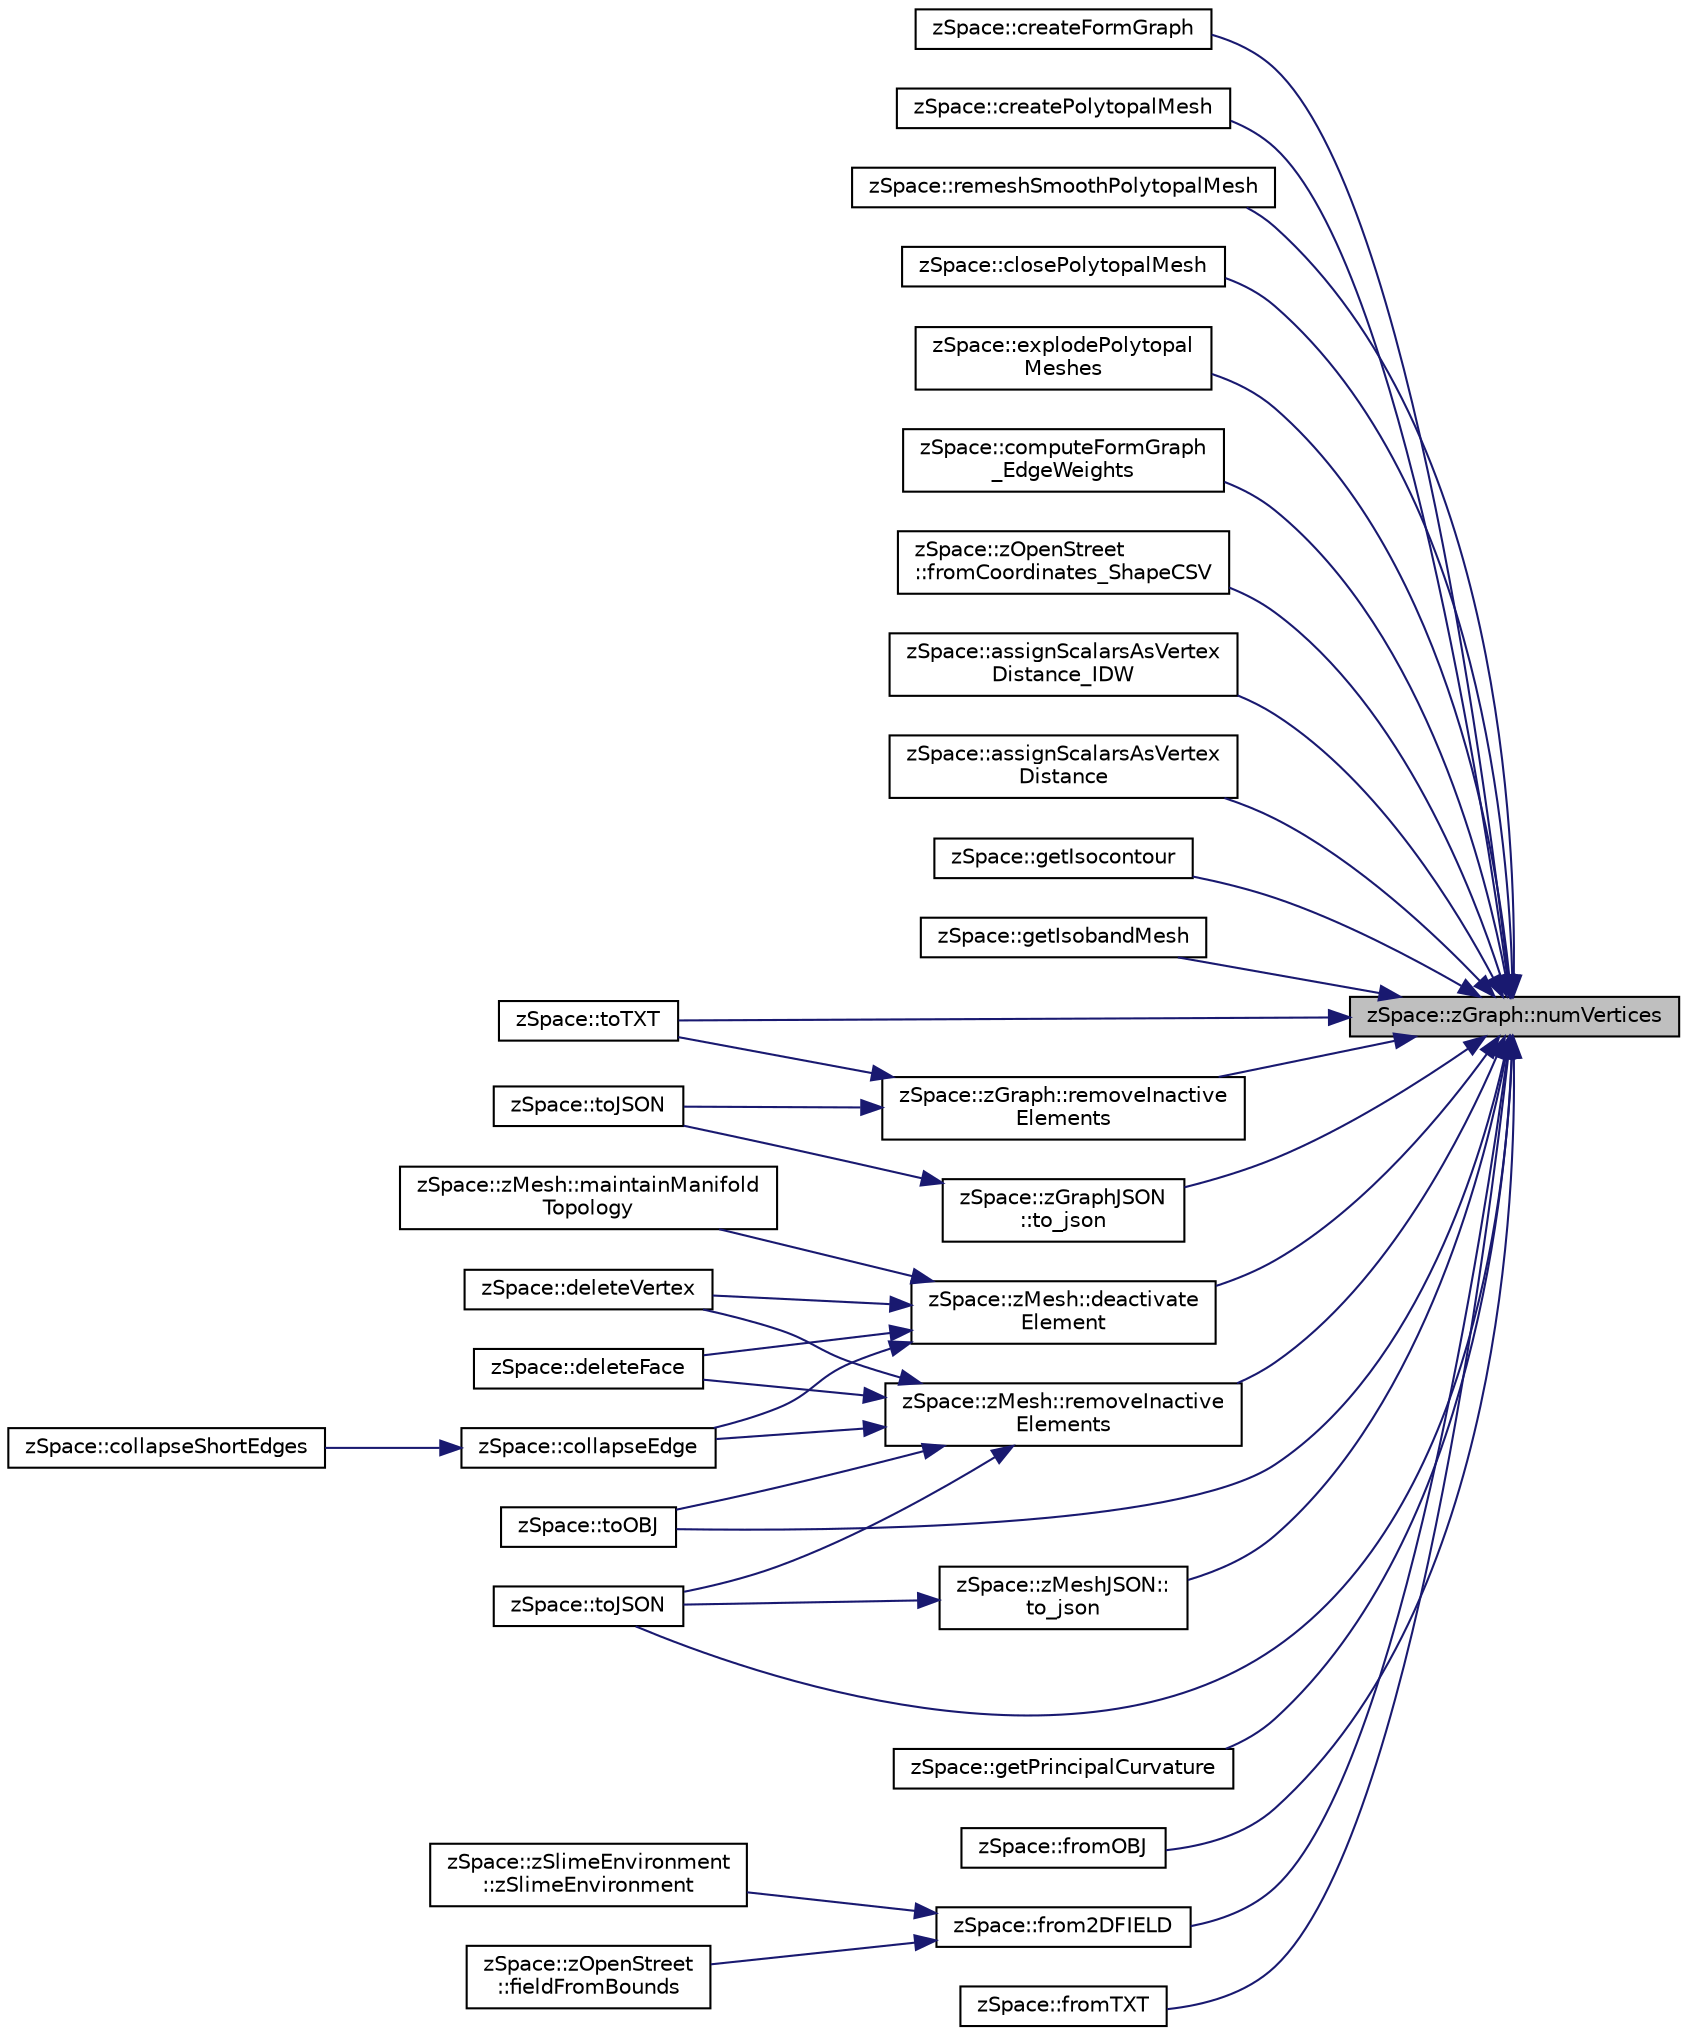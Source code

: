 digraph "zSpace::zGraph::numVertices"
{
 // LATEX_PDF_SIZE
  edge [fontname="Helvetica",fontsize="10",labelfontname="Helvetica",labelfontsize="10"];
  node [fontname="Helvetica",fontsize="10",shape=record];
  rankdir="RL";
  Node316 [label="zSpace::zGraph::numVertices",height=0.2,width=0.4,color="black", fillcolor="grey75", style="filled", fontcolor="black",tooltip="This method returns the number of vertices in the graph or mesh."];
  Node316 -> Node317 [dir="back",color="midnightblue",fontsize="10",style="solid",fontname="Helvetica"];
  Node317 [label="zSpace::createFormGraph",height=0.2,width=0.4,color="black", fillcolor="white", style="filled",URL="$group__z_polytopal.html#gaf287517e616400c266239e2aa3562b3e",tooltip="This method creates the center line graph based on the input volume meshes."];
  Node316 -> Node318 [dir="back",color="midnightblue",fontsize="10",style="solid",fontname="Helvetica"];
  Node318 [label="zSpace::createPolytopalMesh",height=0.2,width=0.4,color="black", fillcolor="white", style="filled",URL="$group__z_polytopal.html#gaf251bb68cd900abe02f923fa4f54686c",tooltip="This method creates the polytopal mesh based on the input volume mesh and its center line graph."];
  Node316 -> Node319 [dir="back",color="midnightblue",fontsize="10",style="solid",fontname="Helvetica"];
  Node319 [label="zSpace::remeshSmoothPolytopalMesh",height=0.2,width=0.4,color="black", fillcolor="white", style="filled",URL="$group__z_polytopal.html#ga5dd7e372cf8287c0434778b2e58d41f1",tooltip="This method remeshes the smoothed polytopal mesh to have rulings in ony one direction."];
  Node316 -> Node320 [dir="back",color="midnightblue",fontsize="10",style="solid",fontname="Helvetica"];
  Node320 [label="zSpace::closePolytopalMesh",height=0.2,width=0.4,color="black", fillcolor="white", style="filled",URL="$group__z_polytopal.html#gae190027ab219b334781def349d7b08fb",tooltip="This method closes the smooth polytopal mesh."];
  Node316 -> Node321 [dir="back",color="midnightblue",fontsize="10",style="solid",fontname="Helvetica"];
  Node321 [label="zSpace::explodePolytopal\lMeshes",height=0.2,width=0.4,color="black", fillcolor="white", style="filled",URL="$group__z_polytopal.html#ga95e1d78109e8bfb9d144dc156dbb409a",tooltip="This method explodes the input volume meshes."];
  Node316 -> Node322 [dir="back",color="midnightblue",fontsize="10",style="solid",fontname="Helvetica"];
  Node322 [label="zSpace::computeFormGraph\l_EdgeWeights",height=0.2,width=0.4,color="black", fillcolor="white", style="filled",URL="$group__z_polytopal.html#ga99afc82e0233ac5ab8729972e84b4d31",tooltip="This method computes the form graph edge weights based on the force volume mesh face areas."];
  Node316 -> Node323 [dir="back",color="midnightblue",fontsize="10",style="solid",fontname="Helvetica"];
  Node323 [label="zSpace::zOpenStreet\l::fromCoordinates_ShapeCSV",height=0.2,width=0.4,color="black", fillcolor="white", style="filled",URL="$classz_space_1_1z_open_street.html#a1f424a620d6a85c3d5d54f8a92a95005",tooltip="This method gets mesh and data attributes from input shape CSV data files."];
  Node316 -> Node324 [dir="back",color="midnightblue",fontsize="10",style="solid",fontname="Helvetica"];
  Node324 [label="zSpace::assignScalarsAsVertex\lDistance_IDW",height=0.2,width=0.4,color="black", fillcolor="white", style="filled",URL="$group__z_field2_d_utilities.html#gac6ab9a8d6ef76617f7abcb73d33163fa",tooltip="This method computes a inverse weighted distance field from the input mesh vertex positions."];
  Node316 -> Node325 [dir="back",color="midnightblue",fontsize="10",style="solid",fontname="Helvetica"];
  Node325 [label="zSpace::assignScalarsAsVertex\lDistance",height=0.2,width=0.4,color="black", fillcolor="white", style="filled",URL="$group__z_field2_d_utilities.html#ga4b304f57284b5f4a4907fcf3c8455570",tooltip="This method creates a vertex distance Field from the input vector of zVector positions."];
  Node316 -> Node326 [dir="back",color="midnightblue",fontsize="10",style="solid",fontname="Helvetica"];
  Node326 [label="zSpace::getIsocontour",height=0.2,width=0.4,color="black", fillcolor="white", style="filled",URL="$group__z_field2_d_utilities.html#ga6e47ed2966a60fe23fd026823eabac51",tooltip="This method creates a isocontour graph from the input field mesh at the given field threshold."];
  Node316 -> Node327 [dir="back",color="midnightblue",fontsize="10",style="solid",fontname="Helvetica"];
  Node327 [label="zSpace::getIsobandMesh",height=0.2,width=0.4,color="black", fillcolor="white", style="filled",URL="$group__z_field2_d_utilities.html#ga45610f4909d8d9800db09f245dc8ba8a",tooltip="This method creates a isoband mesh from the input field mesh at the given field threshold."];
  Node316 -> Node328 [dir="back",color="midnightblue",fontsize="10",style="solid",fontname="Helvetica"];
  Node328 [label="zSpace::zGraph::removeInactive\lElements",height=0.2,width=0.4,color="black", fillcolor="white", style="filled",URL="$classz_space_1_1z_graph.html#afdd947e992fda2487ef6a5a3487d9e6b",tooltip="This method removes inactive elements from the array connected with the input type."];
  Node328 -> Node329 [dir="back",color="midnightblue",fontsize="10",style="solid",fontname="Helvetica"];
  Node329 [label="zSpace::toTXT",height=0.2,width=0.4,color="black", fillcolor="white", style="filled",URL="$group__z_i_o___graph.html#ga6578d361dabd565a48e2093a80e6f8b6",tooltip="This method exports zGraph to a TXT file format."];
  Node328 -> Node330 [dir="back",color="midnightblue",fontsize="10",style="solid",fontname="Helvetica"];
  Node330 [label="zSpace::toJSON",height=0.2,width=0.4,color="black", fillcolor="white", style="filled",URL="$group__z_i_o___graph.html#gac49cfef1063731952f6decc21775c747",tooltip="This method exports zGraph to a JSON file format using JSON Modern Library."];
  Node316 -> Node331 [dir="back",color="midnightblue",fontsize="10",style="solid",fontname="Helvetica"];
  Node331 [label="zSpace::zMesh::deactivate\lElement",height=0.2,width=0.4,color="black", fillcolor="white", style="filled",URL="$classz_space_1_1z_mesh.html#aea35829fdb54f511f93cef10c85da66c",tooltip="This method deactivates the input elements from the array connected with the input type."];
  Node331 -> Node332 [dir="back",color="midnightblue",fontsize="10",style="solid",fontname="Helvetica"];
  Node332 [label="zSpace::zMesh::maintainManifold\lTopology",height=0.2,width=0.4,color="black", fillcolor="white", style="filled",URL="$classz_space_1_1z_mesh.html#ae66609043bee62d706443ac5dc47304f",tooltip="This method cleans up the mesh to maintain manifolod topology."];
  Node331 -> Node333 [dir="back",color="midnightblue",fontsize="10",style="solid",fontname="Helvetica"];
  Node333 [label="zSpace::deleteVertex",height=0.2,width=0.4,color="black", fillcolor="white", style="filled",URL="$group__z_mesh_modifiers.html#ga20644ac4933b8ae055b0eb47a9df8420",tooltip="This method deletes the mesh vertex given by the input vertex index."];
  Node331 -> Node334 [dir="back",color="midnightblue",fontsize="10",style="solid",fontname="Helvetica"];
  Node334 [label="zSpace::deleteFace",height=0.2,width=0.4,color="black", fillcolor="white", style="filled",URL="$group__z_mesh_modifiers.html#ga24ab0fcd418ba91e387838fdc4711787",tooltip="This method deletes the mesh face given by the input face index."];
  Node331 -> Node335 [dir="back",color="midnightblue",fontsize="10",style="solid",fontname="Helvetica"];
  Node335 [label="zSpace::collapseEdge",height=0.2,width=0.4,color="black", fillcolor="white", style="filled",URL="$group__z_mesh_modifiers.html#ga77533a4e95924fa8c030ba013eef1ec6",tooltip="This method collapses an edge into a vertex."];
  Node335 -> Node336 [dir="back",color="midnightblue",fontsize="10",style="solid",fontname="Helvetica"];
  Node336 [label="zSpace::collapseShortEdges",height=0.2,width=0.4,color="black", fillcolor="white", style="filled",URL="$group__z_mesh_modifiers.html#ga14350e97740cec4f835125fb286fc071",tooltip="This method collapses an edge shorter than the given minimum edge length value if the collapsing does..."];
  Node316 -> Node337 [dir="back",color="midnightblue",fontsize="10",style="solid",fontname="Helvetica"];
  Node337 [label="zSpace::zMesh::removeInactive\lElements",height=0.2,width=0.4,color="black", fillcolor="white", style="filled",URL="$classz_space_1_1z_mesh.html#ab21d59eecb169921b427a7e766d47aa5",tooltip="This method removes inactive elements from the array connected with the input type."];
  Node337 -> Node333 [dir="back",color="midnightblue",fontsize="10",style="solid",fontname="Helvetica"];
  Node337 -> Node334 [dir="back",color="midnightblue",fontsize="10",style="solid",fontname="Helvetica"];
  Node337 -> Node335 [dir="back",color="midnightblue",fontsize="10",style="solid",fontname="Helvetica"];
  Node337 -> Node338 [dir="back",color="midnightblue",fontsize="10",style="solid",fontname="Helvetica"];
  Node338 [label="zSpace::toOBJ",height=0.2,width=0.4,color="black", fillcolor="white", style="filled",URL="$group__z_i_o___mesh.html#ga56d1123fee7864f1a5da2f740b9e589d",tooltip="This method exports zMesh as an OBJ file."];
  Node337 -> Node339 [dir="back",color="midnightblue",fontsize="10",style="solid",fontname="Helvetica"];
  Node339 [label="zSpace::toJSON",height=0.2,width=0.4,color="black", fillcolor="white", style="filled",URL="$group__z_i_o___mesh.html#ga6fccda275363a86353d2750673122d6f",tooltip="This method exports zMesh to a JSON file format using JSON Modern Library."];
  Node316 -> Node340 [dir="back",color="midnightblue",fontsize="10",style="solid",fontname="Helvetica"];
  Node340 [label="zSpace::getPrincipalCurvature",height=0.2,width=0.4,color="black", fillcolor="white", style="filled",URL="$group__z_mesh_utilities.html#ga1e60d7d324e3a491f9e60060fa3258e2",tooltip="This method computes the local curvature of the mesh vertices."];
  Node316 -> Node338 [dir="back",color="midnightblue",fontsize="10",style="solid",fontname="Helvetica"];
  Node316 -> Node339 [dir="back",color="midnightblue",fontsize="10",style="solid",fontname="Helvetica"];
  Node316 -> Node341 [dir="back",color="midnightblue",fontsize="10",style="solid",fontname="Helvetica"];
  Node341 [label="zSpace::fromOBJ",height=0.2,width=0.4,color="black", fillcolor="white", style="filled",URL="$group__z_i_o___mesh.html#gad60778d5e70ebdcc0bd24babf3afa810",tooltip="This method imports zMesh from an OBJ file."];
  Node316 -> Node342 [dir="back",color="midnightblue",fontsize="10",style="solid",fontname="Helvetica"];
  Node342 [label="zSpace::from2DFIELD",height=0.2,width=0.4,color="black", fillcolor="white", style="filled",URL="$group__z_i_o___mesh.html#ga9501fa762906c00a7e243a21ceda4a1e",tooltip="This method creates a mesh from the input scalar field."];
  Node342 -> Node343 [dir="back",color="midnightblue",fontsize="10",style="solid",fontname="Helvetica"];
  Node343 [label="zSpace::zSlimeEnvironment\l::zSlimeEnvironment",height=0.2,width=0.4,color="black", fillcolor="white", style="filled",URL="$classz_space_1_1z_slime_environment.html#a7696311d42321327c2fe1bef3f3856f9",tooltip="Default constructor."];
  Node342 -> Node344 [dir="back",color="midnightblue",fontsize="10",style="solid",fontname="Helvetica"];
  Node344 [label="zSpace::zOpenStreet\l::fieldFromBounds",height=0.2,width=0.4,color="black", fillcolor="white", style="filled",URL="$classz_space_1_1z_open_street.html#afbc7adca0c9d2ee4635de29baba0b5b5",tooltip="This method computes the scalar field from the bounds and input resolution. It also computes the fiel..."];
  Node316 -> Node345 [dir="back",color="midnightblue",fontsize="10",style="solid",fontname="Helvetica"];
  Node345 [label="zSpace::fromTXT",height=0.2,width=0.4,color="black", fillcolor="white", style="filled",URL="$group__z_i_o___graph.html#ga8a777733141d990b954475902e8a8cdc",tooltip="This method imports zGraph from an TXT file."];
  Node316 -> Node329 [dir="back",color="midnightblue",fontsize="10",style="solid",fontname="Helvetica"];
  Node316 -> Node346 [dir="back",color="midnightblue",fontsize="10",style="solid",fontname="Helvetica"];
  Node346 [label="zSpace::zMeshJSON::\lto_json",height=0.2,width=0.4,color="black", fillcolor="white", style="filled",URL="$classz_space_1_1z_mesh_j_s_o_n.html#a2f9c901ed11d790ecec40f3ca6ea4a17",tooltip="This method creates the JSON file from the input zMesh using JSON Modern Library."];
  Node346 -> Node339 [dir="back",color="midnightblue",fontsize="10",style="solid",fontname="Helvetica"];
  Node316 -> Node347 [dir="back",color="midnightblue",fontsize="10",style="solid",fontname="Helvetica"];
  Node347 [label="zSpace::zGraphJSON\l::to_json",height=0.2,width=0.4,color="black", fillcolor="white", style="filled",URL="$classz_space_1_1z_graph_j_s_o_n.html#a0325de934ba660bfda600cd91beafc6c",tooltip="This method creates the JSON file from the input zGraph using JSON Modern Library."];
  Node347 -> Node330 [dir="back",color="midnightblue",fontsize="10",style="solid",fontname="Helvetica"];
}
